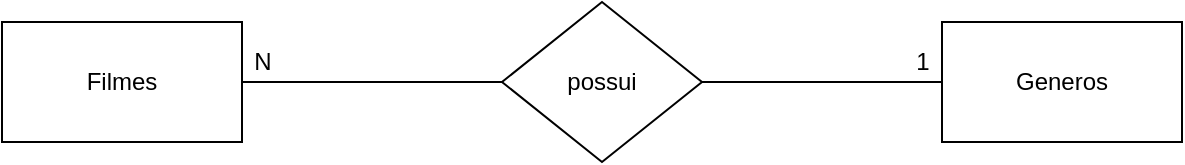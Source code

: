 <mxfile version="14.4.2" type="device" pages="2"><diagram id="_pNwguWMK372t7hZWR2u" name="conceitual"><mxGraphModel dx="1422" dy="762" grid="1" gridSize="10" guides="1" tooltips="1" connect="1" arrows="1" fold="1" page="1" pageScale="1" pageWidth="827" pageHeight="1169" math="0" shadow="0"><root><mxCell id="0"/><mxCell id="1" parent="0"/><mxCell id="eUQUjWa7nAWpBAU6sdKD-1" style="edgeStyle=orthogonalEdgeStyle;rounded=0;orthogonalLoop=1;jettySize=auto;html=1;entryX=0;entryY=0.5;entryDx=0;entryDy=0;endArrow=none;endFill=0;" parent="1" source="eUQUjWa7nAWpBAU6sdKD-2" target="eUQUjWa7nAWpBAU6sdKD-5" edge="1"><mxGeometry relative="1" as="geometry"/></mxCell><mxCell id="eUQUjWa7nAWpBAU6sdKD-2" value="Filmes" style="rounded=0;whiteSpace=wrap;html=1;" parent="1" vertex="1"><mxGeometry x="150" y="130" width="120" height="60" as="geometry"/></mxCell><mxCell id="eUQUjWa7nAWpBAU6sdKD-3" value="Generos" style="rounded=0;whiteSpace=wrap;html=1;" parent="1" vertex="1"><mxGeometry x="620" y="130" width="120" height="60" as="geometry"/></mxCell><mxCell id="eUQUjWa7nAWpBAU6sdKD-4" style="edgeStyle=orthogonalEdgeStyle;rounded=0;orthogonalLoop=1;jettySize=auto;html=1;entryX=0;entryY=0.5;entryDx=0;entryDy=0;endArrow=none;endFill=0;" parent="1" source="eUQUjWa7nAWpBAU6sdKD-5" target="eUQUjWa7nAWpBAU6sdKD-3" edge="1"><mxGeometry relative="1" as="geometry"/></mxCell><mxCell id="eUQUjWa7nAWpBAU6sdKD-5" value="possui" style="rhombus;whiteSpace=wrap;html=1;" parent="1" vertex="1"><mxGeometry x="400" y="120" width="100" height="80" as="geometry"/></mxCell><mxCell id="eUQUjWa7nAWpBAU6sdKD-6" value="1" style="text;html=1;align=center;verticalAlign=middle;resizable=0;points=[];autosize=1;" parent="1" vertex="1"><mxGeometry x="600" y="140" width="20" height="20" as="geometry"/></mxCell><mxCell id="eUQUjWa7nAWpBAU6sdKD-7" value="N" style="text;html=1;align=center;verticalAlign=middle;resizable=0;points=[];autosize=1;" parent="1" vertex="1"><mxGeometry x="270" y="140" width="20" height="20" as="geometry"/></mxCell></root></mxGraphModel></diagram><diagram id="mBcCsqVWENvHB7ZGDrxe" name="logico"><mxGraphModel dx="1422" dy="762" grid="1" gridSize="10" guides="1" tooltips="1" connect="1" arrows="1" fold="1" page="1" pageScale="1" pageWidth="827" pageHeight="1169" math="0" shadow="0"><root><mxCell id="X-kCz8Qgicgp4sp03gOJ-0"/><mxCell id="X-kCz8Qgicgp4sp03gOJ-1" parent="X-kCz8Qgicgp4sp03gOJ-0"/><mxCell id="X-kCz8Qgicgp4sp03gOJ-2" value="Generos" style="shape=table;startSize=30;container=1;collapsible=1;childLayout=tableLayout;fixedRows=1;rowLines=0;fontStyle=1;align=center;resizeLast=1;" vertex="1" parent="X-kCz8Qgicgp4sp03gOJ-1"><mxGeometry x="490" y="70" width="180" height="100" as="geometry"/></mxCell><mxCell id="X-kCz8Qgicgp4sp03gOJ-3" value="" style="shape=partialRectangle;collapsible=0;dropTarget=0;pointerEvents=0;fillColor=none;top=0;left=0;bottom=1;right=0;points=[[0,0.5],[1,0.5]];portConstraint=eastwest;" vertex="1" parent="X-kCz8Qgicgp4sp03gOJ-2"><mxGeometry y="30" width="180" height="30" as="geometry"/></mxCell><mxCell id="X-kCz8Qgicgp4sp03gOJ-4" value="PK" style="shape=partialRectangle;connectable=0;fillColor=none;top=0;left=0;bottom=0;right=0;fontStyle=1;overflow=hidden;" vertex="1" parent="X-kCz8Qgicgp4sp03gOJ-3"><mxGeometry width="30" height="30" as="geometry"/></mxCell><mxCell id="X-kCz8Qgicgp4sp03gOJ-5" value="idGeneros" style="shape=partialRectangle;connectable=0;fillColor=none;top=0;left=0;bottom=0;right=0;align=left;spacingLeft=6;fontStyle=5;overflow=hidden;" vertex="1" parent="X-kCz8Qgicgp4sp03gOJ-3"><mxGeometry x="30" width="150" height="30" as="geometry"/></mxCell><mxCell id="X-kCz8Qgicgp4sp03gOJ-6" value="" style="shape=partialRectangle;collapsible=0;dropTarget=0;pointerEvents=0;fillColor=none;top=0;left=0;bottom=0;right=0;points=[[0,0.5],[1,0.5]];portConstraint=eastwest;" vertex="1" parent="X-kCz8Qgicgp4sp03gOJ-2"><mxGeometry y="60" width="180" height="30" as="geometry"/></mxCell><mxCell id="X-kCz8Qgicgp4sp03gOJ-7" value="" style="shape=partialRectangle;connectable=0;fillColor=none;top=0;left=0;bottom=0;right=0;editable=1;overflow=hidden;" vertex="1" parent="X-kCz8Qgicgp4sp03gOJ-6"><mxGeometry width="30" height="30" as="geometry"/></mxCell><mxCell id="X-kCz8Qgicgp4sp03gOJ-8" value="Nomes" style="shape=partialRectangle;connectable=0;fillColor=none;top=0;left=0;bottom=0;right=0;align=left;spacingLeft=6;overflow=hidden;" vertex="1" parent="X-kCz8Qgicgp4sp03gOJ-6"><mxGeometry x="30" width="150" height="30" as="geometry"/></mxCell><mxCell id="X-kCz8Qgicgp4sp03gOJ-9" value="Filmes" style="shape=table;startSize=30;container=1;collapsible=1;childLayout=tableLayout;fixedRows=1;rowLines=0;fontStyle=1;align=center;resizeLast=1;" vertex="1" parent="X-kCz8Qgicgp4sp03gOJ-1"><mxGeometry x="140" y="70" width="200" height="170" as="geometry"/></mxCell><mxCell id="X-kCz8Qgicgp4sp03gOJ-10" value="" style="shape=partialRectangle;collapsible=0;dropTarget=0;pointerEvents=0;fillColor=none;top=0;left=0;bottom=0;right=0;points=[[0,0.5],[1,0.5]];portConstraint=eastwest;" vertex="1" parent="X-kCz8Qgicgp4sp03gOJ-9"><mxGeometry y="30" width="200" height="30" as="geometry"/></mxCell><mxCell id="X-kCz8Qgicgp4sp03gOJ-11" value="PK" style="shape=partialRectangle;connectable=0;fillColor=none;top=0;left=0;bottom=0;right=0;fontStyle=1;overflow=hidden;" vertex="1" parent="X-kCz8Qgicgp4sp03gOJ-10"><mxGeometry width="60" height="30" as="geometry"/></mxCell><mxCell id="X-kCz8Qgicgp4sp03gOJ-12" value="idFIlmes" style="shape=partialRectangle;connectable=0;fillColor=none;top=0;left=0;bottom=0;right=0;align=left;spacingLeft=6;fontStyle=5;overflow=hidden;" vertex="1" parent="X-kCz8Qgicgp4sp03gOJ-10"><mxGeometry x="60" width="140" height="30" as="geometry"/></mxCell><mxCell id="X-kCz8Qgicgp4sp03gOJ-13" value="" style="shape=partialRectangle;collapsible=0;dropTarget=0;pointerEvents=0;fillColor=none;top=0;left=0;bottom=1;right=0;points=[[0,0.5],[1,0.5]];portConstraint=eastwest;" vertex="1" parent="X-kCz8Qgicgp4sp03gOJ-9"><mxGeometry y="60" width="200" height="30" as="geometry"/></mxCell><mxCell id="X-kCz8Qgicgp4sp03gOJ-14" value="FK" style="shape=partialRectangle;connectable=0;fillColor=none;top=0;left=0;bottom=0;right=0;fontStyle=1;overflow=hidden;" vertex="1" parent="X-kCz8Qgicgp4sp03gOJ-13"><mxGeometry width="60" height="30" as="geometry"/></mxCell><mxCell id="X-kCz8Qgicgp4sp03gOJ-15" value="idGeneros" style="shape=partialRectangle;connectable=0;fillColor=none;top=0;left=0;bottom=0;right=0;align=left;spacingLeft=6;fontStyle=5;overflow=hidden;" vertex="1" parent="X-kCz8Qgicgp4sp03gOJ-13"><mxGeometry x="60" width="140" height="30" as="geometry"/></mxCell><mxCell id="X-kCz8Qgicgp4sp03gOJ-16" value="" style="shape=partialRectangle;collapsible=0;dropTarget=0;pointerEvents=0;fillColor=none;top=0;left=0;bottom=0;right=0;points=[[0,0.5],[1,0.5]];portConstraint=eastwest;" vertex="1" parent="X-kCz8Qgicgp4sp03gOJ-9"><mxGeometry y="90" width="200" height="30" as="geometry"/></mxCell><mxCell id="X-kCz8Qgicgp4sp03gOJ-17" value="" style="shape=partialRectangle;connectable=0;fillColor=none;top=0;left=0;bottom=0;right=0;editable=1;overflow=hidden;" vertex="1" parent="X-kCz8Qgicgp4sp03gOJ-16"><mxGeometry width="60" height="30" as="geometry"/></mxCell><mxCell id="X-kCz8Qgicgp4sp03gOJ-18" value="Titulos" style="shape=partialRectangle;connectable=0;fillColor=none;top=0;left=0;bottom=0;right=0;align=left;spacingLeft=6;overflow=hidden;" vertex="1" parent="X-kCz8Qgicgp4sp03gOJ-16"><mxGeometry x="60" width="140" height="30" as="geometry"/></mxCell><mxCell id="X-kCz8Qgicgp4sp03gOJ-19" value="" style="edgeStyle=entityRelationEdgeStyle;fontSize=12;html=1;endArrow=ERoneToMany;exitX=0;exitY=0.5;exitDx=0;exitDy=0;" edge="1" parent="X-kCz8Qgicgp4sp03gOJ-1" source="X-kCz8Qgicgp4sp03gOJ-3" target="X-kCz8Qgicgp4sp03gOJ-13"><mxGeometry width="100" height="100" relative="1" as="geometry"><mxPoint x="380" y="300" as="sourcePoint"/><mxPoint x="480" y="200" as="targetPoint"/></mxGeometry></mxCell></root></mxGraphModel></diagram></mxfile>